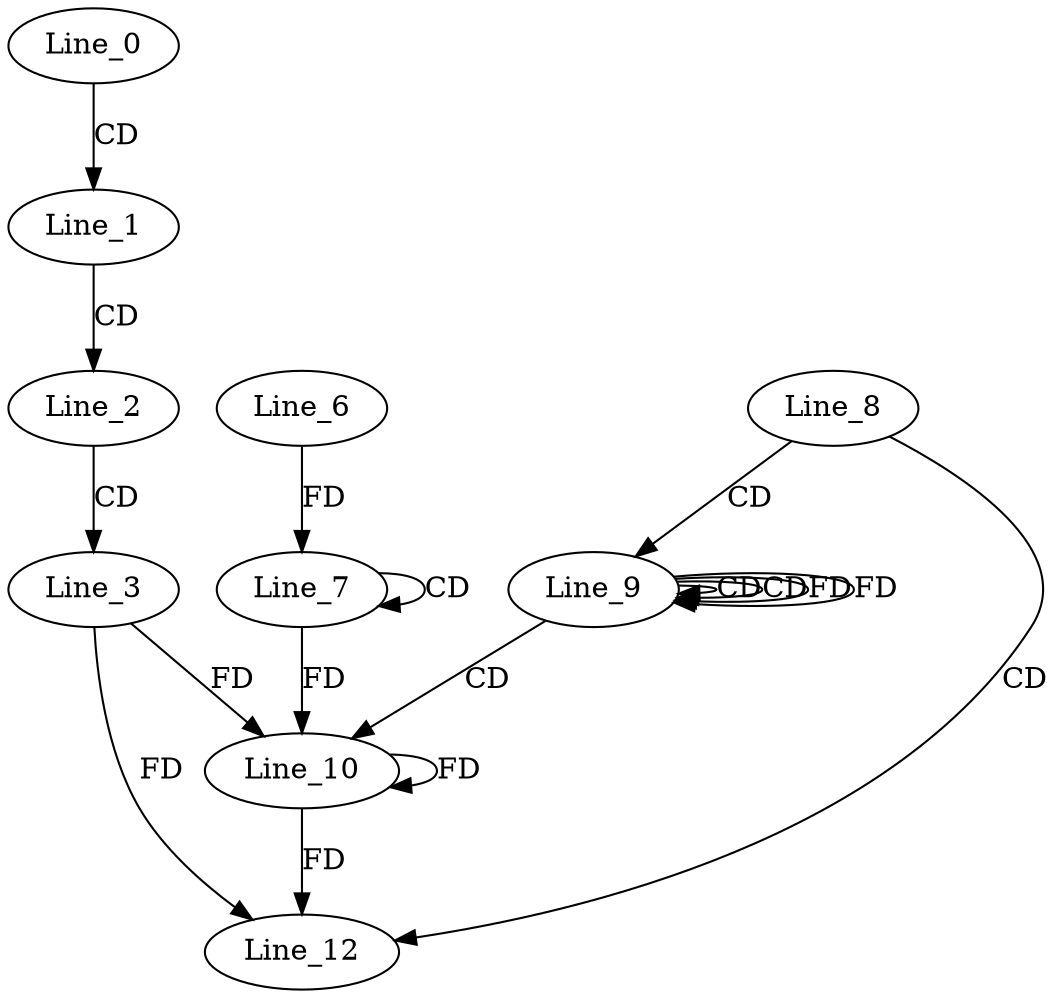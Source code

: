 digraph G {
  Line_0;
  Line_1;
  Line_2;
  Line_3;
  Line_7;
  Line_7;
  Line_6;
  Line_7;
  Line_8;
  Line_9;
  Line_9;
  Line_9;
  Line_10;
  Line_12;
  Line_0 -> Line_1 [ label="CD" ];
  Line_1 -> Line_2 [ label="CD" ];
  Line_2 -> Line_3 [ label="CD" ];
  Line_7 -> Line_7 [ label="CD" ];
  Line_6 -> Line_7 [ label="FD" ];
  Line_8 -> Line_9 [ label="CD" ];
  Line_9 -> Line_9 [ label="CD" ];
  Line_9 -> Line_9 [ label="CD" ];
  Line_9 -> Line_9 [ label="FD" ];
  Line_9 -> Line_10 [ label="CD" ];
  Line_10 -> Line_10 [ label="FD" ];
  Line_3 -> Line_10 [ label="FD" ];
  Line_7 -> Line_10 [ label="FD" ];
  Line_8 -> Line_12 [ label="CD" ];
  Line_10 -> Line_12 [ label="FD" ];
  Line_3 -> Line_12 [ label="FD" ];
  Line_9 -> Line_9 [ label="FD" ];
}

